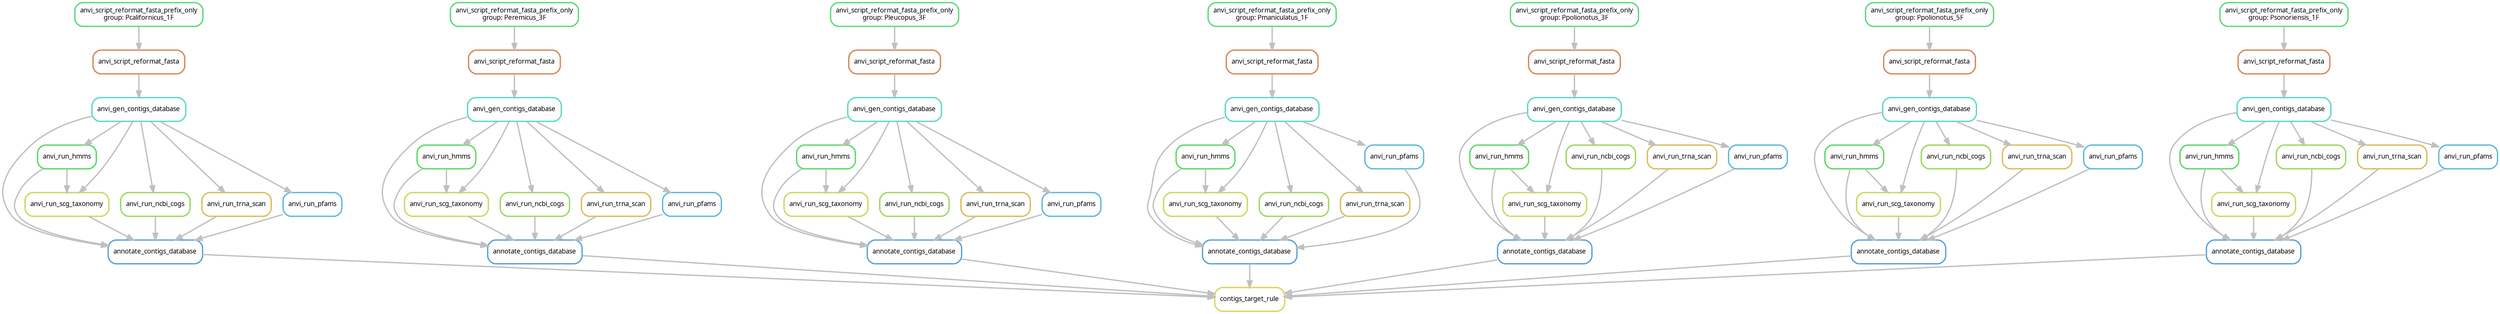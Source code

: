digraph snakemake_dag {
    graph[bgcolor=white, margin=0];
    node[shape=box, style=rounded, fontname=sans,                 fontsize=10, penwidth=2];
    edge[penwidth=2, color=grey];
	0[label = "contigs_target_rule", color = "0.16 0.6 0.85", style="rounded"];
	1[label = "annotate_contigs_database", color = "0.57 0.6 0.85", style="rounded"];
	2[label = "annotate_contigs_database", color = "0.57 0.6 0.85", style="rounded"];
	3[label = "annotate_contigs_database", color = "0.57 0.6 0.85", style="rounded"];
	4[label = "annotate_contigs_database", color = "0.57 0.6 0.85", style="rounded"];
	5[label = "annotate_contigs_database", color = "0.57 0.6 0.85", style="rounded"];
	6[label = "annotate_contigs_database", color = "0.57 0.6 0.85", style="rounded"];
	7[label = "annotate_contigs_database", color = "0.57 0.6 0.85", style="rounded"];
	8[label = "anvi_gen_contigs_database", color = "0.48 0.6 0.85", style="rounded"];
	9[label = "anvi_run_hmms", color = "0.35 0.6 0.85", style="rounded"];
	10[label = "anvi_run_ncbi_cogs", color = "0.25 0.6 0.85", style="rounded"];
	11[label = "anvi_run_scg_taxonomy", color = "0.19 0.6 0.85", style="rounded"];
	12[label = "anvi_run_trna_scan", color = "0.13 0.6 0.85", style="rounded"];
	13[label = "anvi_run_pfams", color = "0.54 0.6 0.85", style="rounded"];
	14[label = "anvi_gen_contigs_database", color = "0.48 0.6 0.85", style="rounded"];
	15[label = "anvi_run_hmms", color = "0.35 0.6 0.85", style="rounded"];
	16[label = "anvi_run_ncbi_cogs", color = "0.25 0.6 0.85", style="rounded"];
	17[label = "anvi_run_scg_taxonomy", color = "0.19 0.6 0.85", style="rounded"];
	18[label = "anvi_run_trna_scan", color = "0.13 0.6 0.85", style="rounded"];
	19[label = "anvi_run_pfams", color = "0.54 0.6 0.85", style="rounded"];
	20[label = "anvi_gen_contigs_database", color = "0.48 0.6 0.85", style="rounded"];
	21[label = "anvi_run_hmms", color = "0.35 0.6 0.85", style="rounded"];
	22[label = "anvi_run_ncbi_cogs", color = "0.25 0.6 0.85", style="rounded"];
	23[label = "anvi_run_scg_taxonomy", color = "0.19 0.6 0.85", style="rounded"];
	24[label = "anvi_run_trna_scan", color = "0.13 0.6 0.85", style="rounded"];
	25[label = "anvi_run_pfams", color = "0.54 0.6 0.85", style="rounded"];
	26[label = "anvi_gen_contigs_database", color = "0.48 0.6 0.85", style="rounded"];
	27[label = "anvi_run_hmms", color = "0.35 0.6 0.85", style="rounded"];
	28[label = "anvi_run_ncbi_cogs", color = "0.25 0.6 0.85", style="rounded"];
	29[label = "anvi_run_scg_taxonomy", color = "0.19 0.6 0.85", style="rounded"];
	30[label = "anvi_run_trna_scan", color = "0.13 0.6 0.85", style="rounded"];
	31[label = "anvi_run_pfams", color = "0.54 0.6 0.85", style="rounded"];
	32[label = "anvi_gen_contigs_database", color = "0.48 0.6 0.85", style="rounded"];
	33[label = "anvi_run_hmms", color = "0.35 0.6 0.85", style="rounded"];
	34[label = "anvi_run_ncbi_cogs", color = "0.25 0.6 0.85", style="rounded"];
	35[label = "anvi_run_scg_taxonomy", color = "0.19 0.6 0.85", style="rounded"];
	36[label = "anvi_run_trna_scan", color = "0.13 0.6 0.85", style="rounded"];
	37[label = "anvi_run_pfams", color = "0.54 0.6 0.85", style="rounded"];
	38[label = "anvi_gen_contigs_database", color = "0.48 0.6 0.85", style="rounded"];
	39[label = "anvi_run_hmms", color = "0.35 0.6 0.85", style="rounded"];
	40[label = "anvi_run_ncbi_cogs", color = "0.25 0.6 0.85", style="rounded"];
	41[label = "anvi_run_scg_taxonomy", color = "0.19 0.6 0.85", style="rounded"];
	42[label = "anvi_run_trna_scan", color = "0.13 0.6 0.85", style="rounded"];
	43[label = "anvi_run_pfams", color = "0.54 0.6 0.85", style="rounded"];
	44[label = "anvi_gen_contigs_database", color = "0.48 0.6 0.85", style="rounded"];
	45[label = "anvi_run_hmms", color = "0.35 0.6 0.85", style="rounded"];
	46[label = "anvi_run_ncbi_cogs", color = "0.25 0.6 0.85", style="rounded"];
	47[label = "anvi_run_scg_taxonomy", color = "0.19 0.6 0.85", style="rounded"];
	48[label = "anvi_run_trna_scan", color = "0.13 0.6 0.85", style="rounded"];
	49[label = "anvi_run_pfams", color = "0.54 0.6 0.85", style="rounded"];
	50[label = "anvi_script_reformat_fasta", color = "0.06 0.6 0.85", style="rounded"];
	51[label = "anvi_script_reformat_fasta", color = "0.06 0.6 0.85", style="rounded"];
	52[label = "anvi_script_reformat_fasta", color = "0.06 0.6 0.85", style="rounded"];
	53[label = "anvi_script_reformat_fasta", color = "0.06 0.6 0.85", style="rounded"];
	54[label = "anvi_script_reformat_fasta", color = "0.06 0.6 0.85", style="rounded"];
	55[label = "anvi_script_reformat_fasta", color = "0.06 0.6 0.85", style="rounded"];
	56[label = "anvi_script_reformat_fasta", color = "0.06 0.6 0.85", style="rounded"];
	57[label = "anvi_script_reformat_fasta_prefix_only\ngroup: Pcalifornicus_1F", color = "0.38 0.6 0.85", style="rounded"];
	58[label = "anvi_script_reformat_fasta_prefix_only\ngroup: Peremicus_3F", color = "0.38 0.6 0.85", style="rounded"];
	59[label = "anvi_script_reformat_fasta_prefix_only\ngroup: Pleucopus_3F", color = "0.38 0.6 0.85", style="rounded"];
	60[label = "anvi_script_reformat_fasta_prefix_only\ngroup: Pmaniculatus_1F", color = "0.38 0.6 0.85", style="rounded"];
	61[label = "anvi_script_reformat_fasta_prefix_only\ngroup: Ppolionotus_3F", color = "0.38 0.6 0.85", style="rounded"];
	62[label = "anvi_script_reformat_fasta_prefix_only\ngroup: Ppolionotus_5F", color = "0.38 0.6 0.85", style="rounded"];
	63[label = "anvi_script_reformat_fasta_prefix_only\ngroup: Psonoriensis_1F", color = "0.38 0.6 0.85", style="rounded"];
	1 -> 0
	2 -> 0
	3 -> 0
	4 -> 0
	5 -> 0
	6 -> 0
	7 -> 0
	8 -> 1
	9 -> 1
	10 -> 1
	11 -> 1
	12 -> 1
	13 -> 1
	14 -> 2
	15 -> 2
	16 -> 2
	17 -> 2
	18 -> 2
	19 -> 2
	20 -> 3
	21 -> 3
	22 -> 3
	23 -> 3
	24 -> 3
	25 -> 3
	26 -> 4
	27 -> 4
	28 -> 4
	29 -> 4
	30 -> 4
	31 -> 4
	32 -> 5
	33 -> 5
	34 -> 5
	35 -> 5
	36 -> 5
	37 -> 5
	38 -> 6
	39 -> 6
	40 -> 6
	41 -> 6
	42 -> 6
	43 -> 6
	44 -> 7
	45 -> 7
	46 -> 7
	47 -> 7
	48 -> 7
	49 -> 7
	50 -> 8
	8 -> 9
	8 -> 10
	9 -> 11
	8 -> 11
	8 -> 12
	8 -> 13
	51 -> 14
	14 -> 15
	14 -> 16
	15 -> 17
	14 -> 17
	14 -> 18
	14 -> 19
	52 -> 20
	20 -> 21
	20 -> 22
	21 -> 23
	20 -> 23
	20 -> 24
	20 -> 25
	53 -> 26
	26 -> 27
	26 -> 28
	27 -> 29
	26 -> 29
	26 -> 30
	26 -> 31
	54 -> 32
	32 -> 33
	32 -> 34
	33 -> 35
	32 -> 35
	32 -> 36
	32 -> 37
	55 -> 38
	38 -> 39
	38 -> 40
	39 -> 41
	38 -> 41
	38 -> 42
	38 -> 43
	56 -> 44
	44 -> 45
	44 -> 46
	45 -> 47
	44 -> 47
	44 -> 48
	44 -> 49
	57 -> 50
	58 -> 51
	59 -> 52
	60 -> 53
	61 -> 54
	62 -> 55
	63 -> 56
}            
